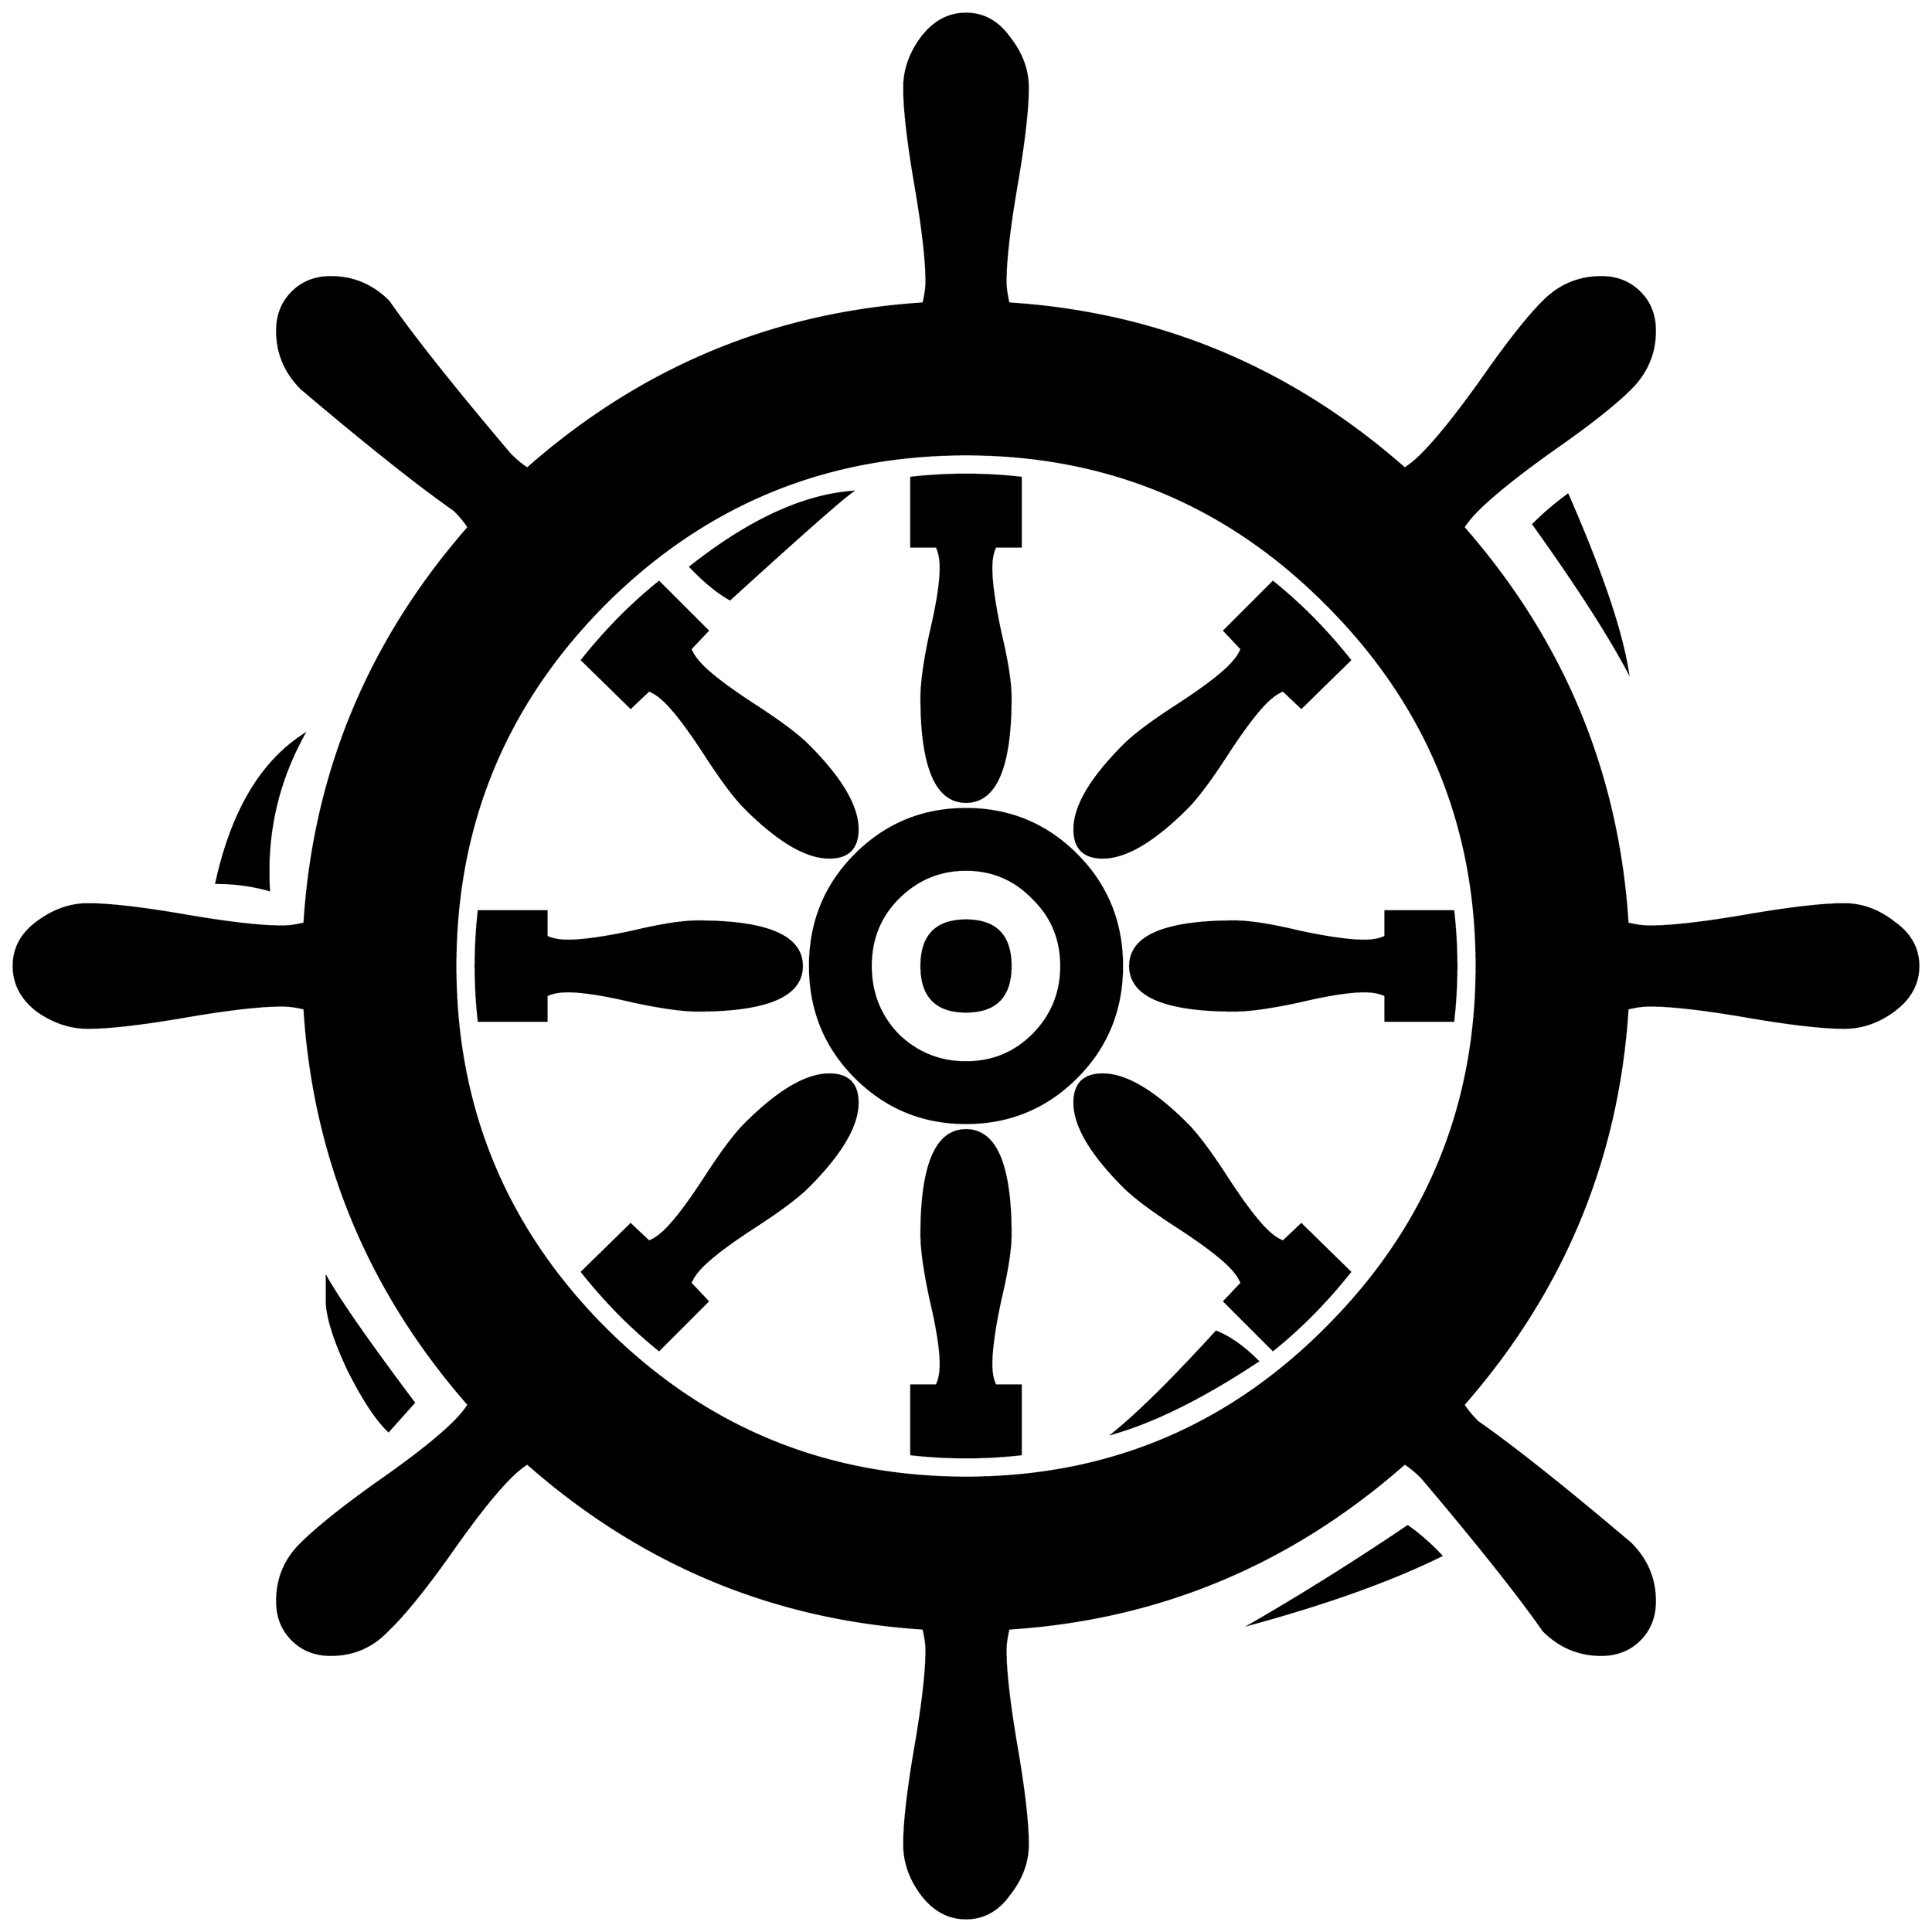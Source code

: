 


\begin{tikzpicture}[y=0.80pt, x=0.80pt, yscale=-1.0, xscale=1.0, inner sep=0pt, outer sep=0pt]
\begin{scope}[shift={(100.0,1706.0)},nonzero rule]
  \path[draw=.,fill=.,line width=1.600pt] (1677.0,-874.0) ..
    controls (1657.0,-911.333) and (1626.0,-959.333) ..
    (1584.0,-1018.0) .. controls (1594.667,-1028.667) and
    (1606.0,-1038.333) .. (1618.0,-1047.0) .. controls
    (1650.667,-972.333) and (1670.333,-914.667) .. (1677.0,-874.0) --
    cycle(1964.0,-582.0) .. controls (1964.0,-564.667) and
    (1956.0,-550.0) .. (1940.0,-538.0) .. controls
    (1924.667,-526.667) and (1908.333,-521.0) .. (1891.0,-521.0) ..
    controls (1869.667,-521.0) and (1837.667,-524.667) ..
    (1795.0,-532.0) .. controls (1752.333,-539.333) and
    (1720.333,-543.0) .. (1699.0,-543.0) .. controls
    (1692.333,-543.0) and (1685.0,-542.0) .. (1677.0,-540.0) ..
    controls (1667.667,-392.0) and (1613.667,-261.667) ..
    (1515.0,-149.0) .. controls (1518.333,-143.667) and
    (1523.0,-138.0) .. (1529.0,-132.0) .. controls
    (1564.333,-107.333) and (1614.667,-67.333) .. (1680.0,-12.0) ..
    controls (1696.0,4.0) and (1704.0,23.0) .. (1704.0,45.0) ..
    controls (1704.0,60.333) and (1699.0,73.0) .. (1689.0,83.0) ..
    controls (1679.0,93.0) and (1666.333,98.0) .. (1651.0,98.0) ..
    controls (1629.0,98.0) and (1610.0,90.0) .. (1594.0,74.0) ..
    controls (1569.333,38.667) and (1529.333,-11.667) .. (1474.0,-77.0)
    .. controls (1468.0,-83.0) and (1462.333,-87.667) ..
    (1457.0,-91.0) .. controls (1344.333,8.333) and (1214.0,62.667) ..
    (1066.0,72.0) .. controls (1064.0,80.667) and (1063.0,87.667) ..
    (1063.0,93.0) .. controls (1063.0,114.333) and (1066.667,146.333)
    .. (1074.0,189.0) .. controls (1081.333,231.667) and
    (1085.0,263.667) .. (1085.0,285.0) .. controls (1085.0,302.333)
    and (1079.0,318.667) .. (1067.0,334.0) .. controls
    (1055.667,350.0) and (1041.333,358.0) .. (1024.0,358.0) ..
    controls (1006.667,358.0) and (992.0,350.0) .. (980.0,334.0)
    .. controls (968.667,318.667) and (963.0,302.333) .. (963.0,285.0)
    .. controls (963.0,263.667) and (966.667,231.667) .. (974.0,189.0)
    .. controls (981.333,146.333) and (985.0,114.333) .. (985.0,93.0)
    .. controls (985.0,87.667) and (984.0,80.667) .. (982.0,72.0) ..
    controls (834.0,62.667) and (703.667,8.333) .. (591.0,-91.0) ..
    controls (585.667,-87.667) and (580.0,-83.0) .. (574.0,-77.0) ..
    controls (558.667,-61.667) and (538.667,-36.333) .. (514.0,-1.0) ..
    controls (489.333,33.667) and (469.0,58.667) .. (453.0,74.0) ..
    controls (437.667,90.0) and (419.0,98.0) .. (397.0,98.0) ..
    controls (381.667,98.0) and (369.0,93.0) .. (359.0,83.0) ..
    controls (349.0,73.0) and (344.0,60.333) .. (344.0,45.0) ..
    controls (344.0,23.0) and (351.667,4.333) .. (367.0,-11.0) ..
    controls (383.0,-27.0) and (408.333,-47.333) .. (443.0,-72.0) ..
    controls (478.333,-96.667) and (503.667,-116.667) .. (519.0,-132.0)
    .. controls (525.0,-138.0) and (529.667,-143.667) ..
    (533.0,-149.0) .. controls (434.333,-261.667) and (380.333,-392.0)
    .. (371.0,-540.0) .. controls (363.0,-542.0) and
    (355.667,-543.0) .. (349.0,-543.0) .. controls (327.667,-543.0)
    and (295.667,-539.333) .. (253.0,-532.0) .. controls
    (210.333,-524.667) and (178.333,-521.0) .. (157.0,-521.0) ..
    controls (139.667,-521.0) and (123.0,-526.667) .. (107.0,-538.0)
    .. controls (91.667,-550.0) and (84.0,-564.667) .. (84.0,-582.0)
    .. controls (84.0,-599.333) and (91.667,-613.667) ..
    (107.0,-625.0) .. controls (123.0,-637.0) and (139.667,-643.0)
    .. (157.0,-643.0) .. controls (178.333,-643.0) and
    (210.333,-639.333) .. (253.0,-632.0) .. controls (295.667,-624.667)
    and (327.667,-621.0) .. (349.0,-621.0) .. controls
    (355.667,-621.0) and (363.0,-622.0) .. (371.0,-624.0) ..
    controls (380.333,-772.0) and (434.333,-902.333) ..
    (533.0,-1015.0) .. controls (529.667,-1020.333) and
    (525.0,-1026.0) .. (519.0,-1032.0) .. controls
    (483.667,-1056.667) and (433.333,-1096.667) .. (368.0,-1152.0) ..
    controls (352.0,-1168.0) and (344.0,-1187.0) ..
    (344.0,-1209.0) .. controls (344.0,-1224.333) and
    (349.0,-1237.0) .. (359.0,-1247.0) .. controls
    (369.0,-1257.0) and (381.667,-1262.0) .. (397.0,-1262.0) ..
    controls (419.0,-1262.0) and (438.0,-1254.0) ..
    (454.0,-1238.0) .. controls (478.667,-1202.667) and
    (518.667,-1152.333) .. (574.0,-1087.0) .. controls
    (580.0,-1081.0) and (585.667,-1076.333) .. (591.0,-1073.0) ..
    controls (703.667,-1172.333) and (834.0,-1226.667) ..
    (982.0,-1236.0) .. controls (984.0,-1244.667) and
    (985.0,-1251.667) .. (985.0,-1257.0) .. controls
    (985.0,-1278.333) and (981.333,-1310.333) .. (974.0,-1353.0) ..
    controls (966.667,-1395.667) and (963.0,-1427.667) ..
    (963.0,-1449.0) .. controls (963.0,-1466.333) and
    (968.667,-1482.667) .. (980.0,-1498.0) .. controls
    (992.0,-1514.0) and (1006.667,-1522.0) .. (1024.0,-1522.0) ..
    controls (1041.333,-1522.0) and (1055.667,-1514.0) ..
    (1067.0,-1498.0) .. controls (1079.0,-1482.667) and
    (1085.0,-1466.333) .. (1085.0,-1449.0) .. controls
    (1085.0,-1427.667) and (1081.333,-1395.667) .. (1074.0,-1353.0) ..
    controls (1066.667,-1310.333) and (1063.0,-1278.333) ..
    (1063.0,-1257.0) .. controls (1063.0,-1251.667) and
    (1064.0,-1244.667) .. (1066.0,-1236.0) .. controls
    (1214.0,-1226.667) and (1344.333,-1172.333) .. (1457.0,-1073.0) ..
    controls (1462.333,-1076.333) and (1468.0,-1081.0) ..
    (1474.0,-1087.0) .. controls (1489.333,-1102.333) and
    (1509.333,-1127.333) .. (1534.0,-1162.0) .. controls
    (1558.667,-1197.333) and (1578.667,-1222.667) .. (1594.0,-1238.0) ..
    controls (1610.0,-1254.0) and (1629.0,-1262.0) ..
    (1651.0,-1262.0) .. controls (1666.333,-1262.0) and
    (1679.0,-1257.0) .. (1689.0,-1247.0) .. controls
    (1699.0,-1237.0) and (1704.0,-1224.333) .. (1704.0,-1209.0) ..
    controls (1704.0,-1187.0) and (1696.0,-1168.0) ..
    (1680.0,-1152.0) .. controls (1664.667,-1136.667) and
    (1639.333,-1116.667) .. (1604.0,-1092.0) .. controls
    (1569.333,-1067.333) and (1544.333,-1047.333) .. (1529.0,-1032.0) ..
    controls (1523.0,-1026.0) and (1518.333,-1020.333) ..
    (1515.0,-1015.0) .. controls (1613.667,-902.333) and
    (1667.667,-772.0) .. (1677.0,-624.0) .. controls
    (1685.0,-622.0) and (1692.333,-621.0) .. (1699.0,-621.0) ..
    controls (1720.333,-621.0) and (1752.333,-624.667) ..
    (1795.0,-632.0) .. controls (1837.667,-639.333) and
    (1869.667,-643.0) .. (1891.0,-643.0) .. controls
    (1908.333,-643.0) and (1924.667,-637.0) .. (1940.0,-625.0) ..
    controls (1956.0,-613.667) and (1964.0,-599.333) ..
    (1964.0,-582.0) -- cycle(1493.0,0.0) .. controls
    (1444.333,24.0) and (1382.333,46.333) .. (1307.0,67.0) .. controls
    (1357.667,37.667) and (1408.667,5.667) .. (1460.0,-29.0) .. controls
    (1471.333,-21.0) and (1482.333,-11.333) .. (1493.0,0.0) --
    cycle(370.0,-810.0) .. controls (344.0,-762.667) and
    (332.667,-711.667) .. (336.0,-657.0) .. controls (319.333,-661.667)
    and (302.0,-664.0) .. (284.0,-664.0) .. controls
    (299.333,-734.0) and (328.0,-782.667) .. (370.0,-810.0) --
    cycle(479.0,-151.0) -- (454.0,-123.0) .. controls
    (442.0,-134.333) and (428.667,-154.667) .. (414.0,-184.0) ..
    controls (400.0,-214.0) and (393.0,-236.667) .. (393.0,-252.0)
    -- (393.0,-274.0) .. controls (406.333,-250.667) and
    (435.0,-209.667) .. (479.0,-151.0) -- cycle(1528.0,-582.0) ..
    controls (1528.0,-721.333) and (1478.667,-840.333) ..
    (1380.0,-939.0) .. controls (1282.0,-1037.667) and
    (1163.333,-1087.0) .. (1024.0,-1087.0) .. controls
    (884.667,-1087.0) and (765.667,-1037.667) .. (667.0,-939.0) ..
    controls (569.0,-840.333) and (520.0,-721.333) .. (520.0,-582.0)
    .. controls (520.0,-442.667) and (569.0,-323.667) ..
    (667.0,-225.0) .. controls (765.667,-126.333) and (884.667,-77.0)
    .. (1024.0,-77.0) .. controls (1163.333,-77.0) and
    (1282.0,-126.333) .. (1380.0,-225.0) .. controls
    (1478.667,-323.667) and (1528.0,-442.667) .. (1528.0,-582.0) --
    cycle(1403.0,-884.0) -- (1355.0,-837.0) -- (1337.0,-854.0)
    .. controls (1331.667,-852.0) and (1326.0,-848.0) ..
    (1320.0,-842.0) .. controls (1310.0,-832.0) and
    (1297.0,-814.667) .. (1281.0,-790.0) .. controls
    (1265.0,-765.333) and (1252.0,-748.0) .. (1242.0,-738.0) ..
    controls (1209.333,-705.333) and (1181.667,-689.0) ..
    (1159.0,-689.0) .. controls (1140.333,-689.0) and
    (1131.0,-698.333) .. (1131.0,-717.0) .. controls
    (1131.0,-739.667) and (1147.333,-767.333) .. (1180.0,-800.0) ..
    controls (1190.0,-810.0) and (1207.333,-823.0) ..
    (1232.0,-839.0) .. controls (1256.667,-855.0) and
    (1274.0,-868.0) .. (1284.0,-878.0) .. controls
    (1290.0,-884.0) and (1294.0,-889.667) .. (1296.0,-895.0) --
    (1279.0,-913.0) -- (1327.0,-961.0) .. controls
    (1354.333,-939.0) and (1379.667,-913.333) .. (1403.0,-884.0) --
    cycle(1078.0,-996.0) -- (1053.0,-996.0) .. controls
    (1050.333,-990.667) and (1049.0,-983.667) .. (1049.0,-975.0) ..
    controls (1049.0,-960.333) and (1052.0,-939.0) ..
    (1058.0,-911.0) .. controls (1064.667,-883.0) and
    (1068.0,-861.667) .. (1068.0,-847.0) .. controls
    (1068.0,-778.333) and (1053.333,-744.0) .. (1024.0,-744.0) ..
    controls (994.667,-744.0) and (980.0,-778.333) .. (980.0,-847.0)
    .. controls (980.0,-861.667) and (983.0,-883.0) ..
    (989.0,-911.0) .. controls (995.667,-939.0) and (999.0,-960.333)
    .. (999.0,-975.0) .. controls (999.0,-983.667) and
    (997.667,-990.667) .. (995.0,-996.0) -- (970.0,-996.0) --
    (970.0,-1064.0) .. controls (988.0,-1066.0) and
    (1006.0,-1067.0) .. (1024.0,-1067.0) .. controls
    (1042.0,-1067.0) and (1060.0,-1066.0) .. (1078.0,-1064.0) --
    (1078.0,-996.0) -- cycle(1508.0,-582.0) .. controls
    (1508.0,-564.0) and (1507.0,-546.0) .. (1505.0,-528.0) --
    (1438.0,-528.0) -- (1438.0,-553.0) .. controls
    (1432.667,-555.667) and (1425.667,-557.0) .. (1417.0,-557.0) ..
    controls (1402.333,-557.0) and (1381.0,-553.667) ..
    (1353.0,-547.0) .. controls (1325.0,-541.0) and
    (1303.667,-538.0) .. (1289.0,-538.0) .. controls
    (1220.333,-538.0) and (1186.0,-552.667) .. (1186.0,-582.0) ..
    controls (1186.0,-611.333) and (1220.333,-626.0) ..
    (1289.0,-626.0) .. controls (1303.667,-626.0) and
    (1325.0,-622.667) .. (1353.0,-616.0) .. controls
    (1381.0,-610.0) and (1402.333,-607.0) .. (1417.0,-607.0) ..
    controls (1425.667,-607.0) and (1432.667,-608.333) ..
    (1438.0,-611.0) -- (1438.0,-636.0) -- (1505.0,-636.0) ..
    controls (1507.0,-618.0) and (1508.0,-600.0) ..
    (1508.0,-582.0) -- cycle(911.0,-1050.0) .. controls
    (898.333,-1040.667) and (858.333,-1005.333) .. (791.0,-944.0) ..
    controls (779.0,-950.667) and (766.0,-961.333) .. (752.0,-976.0)
    .. controls (809.333,-1021.333) and (862.333,-1046.0) ..
    (911.0,-1050.0) -- cycle(1178.0,-582.0) .. controls
    (1178.0,-538.667) and (1163.0,-502.0) .. (1133.0,-472.0) ..
    controls (1103.0,-442.0) and (1066.667,-427.0) ..
    (1024.0,-427.0) .. controls (981.333,-427.0) and
    (945.0,-442.0) .. (915.0,-472.0) .. controls (885.0,-502.0)
    and (870.0,-538.667) .. (870.0,-582.0) .. controls
    (870.0,-625.333) and (885.0,-662.0) .. (915.0,-692.0) ..
    controls (945.0,-722.0) and (981.333,-737.0) ..
    (1024.0,-737.0) .. controls (1066.667,-737.0) and
    (1103.0,-722.0) .. (1133.0,-692.0) .. controls
    (1163.0,-662.0) and (1178.0,-625.333) .. (1178.0,-582.0) --
    cycle(1403.0,-280.0) .. controls (1379.667,-250.667) and
    (1354.333,-225.0) .. (1327.0,-203.0) -- (1279.0,-251.0) --
    (1296.0,-269.0) .. controls (1294.0,-274.333) and
    (1290.0,-280.0) .. (1284.0,-286.0) .. controls
    (1274.0,-296.0) and (1256.667,-309.0) .. (1232.0,-325.0) ..
    controls (1207.333,-341.0) and (1190.0,-354.0) ..
    (1180.0,-364.0) .. controls (1147.333,-396.667) and
    (1131.0,-424.333) .. (1131.0,-447.0) .. controls
    (1131.0,-465.667) and (1140.333,-475.0) .. (1159.0,-475.0) ..
    controls (1181.667,-475.0) and (1209.333,-458.667) ..
    (1242.0,-426.0) .. controls (1252.0,-416.0) and
    (1265.0,-398.667) .. (1281.0,-374.0) .. controls
    (1297.0,-349.333) and (1310.0,-332.0) .. (1320.0,-322.0) ..
    controls (1326.0,-316.0) and (1331.667,-312.0) ..
    (1337.0,-310.0) -- (1355.0,-327.0) -- (1403.0,-280.0) --
    cycle(889.0,-689.0) .. controls (866.333,-689.0) and
    (838.667,-705.333) .. (806.0,-738.0) .. controls (796.0,-748.0)
    and (783.0,-765.333) .. (767.0,-790.0) .. controls
    (751.0,-814.667) and (738.0,-832.0) .. (728.0,-842.0) ..
    controls (722.0,-848.0) and (716.333,-852.0) .. (711.0,-854.0)
    -- (693.0,-837.0) -- (645.0,-884.0) .. controls
    (668.333,-913.333) and (693.667,-939.0) .. (721.0,-961.0) --
    (769.0,-913.0) -- (752.0,-895.0) .. controls (754.0,-889.667)
    and (758.0,-884.0) .. (764.0,-878.0) .. controls
    (774.0,-868.0) and (791.333,-855.0) .. (816.0,-839.0) ..
    controls (840.667,-823.0) and (858.0,-810.0) .. (868.0,-800.0)
    .. controls (900.667,-767.333) and (917.0,-739.667) ..
    (917.0,-717.0) .. controls (917.0,-698.333) and (907.667,-689.0)
    .. (889.0,-689.0) -- cycle(1312.0,-192.0) .. controls
    (1258.667,-156.667) and (1211.333,-133.0) .. (1170.0,-121.0) ..
    controls (1194.667,-141.0) and (1228.333,-174.333) ..
    (1271.0,-221.0) .. controls (1284.333,-215.667) and
    (1298.0,-206.0) .. (1312.0,-192.0) -- cycle(862.0,-582.0) ..
    controls (862.0,-552.667) and (827.667,-538.0) .. (759.0,-538.0)
    .. controls (744.333,-538.0) and (723.0,-541.0) ..
    (695.0,-547.0) .. controls (667.0,-553.667) and (645.667,-557.0)
    .. (631.0,-557.0) .. controls (622.333,-557.0) and
    (615.333,-555.667) .. (610.0,-553.0) -- (610.0,-528.0) --
    (543.0,-528.0) .. controls (541.0,-546.0) and (540.0,-564.0)
    .. (540.0,-582.0) .. controls (540.0,-600.0) and
    (541.0,-618.0) .. (543.0,-636.0) -- (610.0,-636.0) --
    (610.0,-611.0) .. controls (615.333,-608.333) and (622.333,-607.0)
    .. (631.0,-607.0) .. controls (645.667,-607.0) and
    (667.0,-610.0) .. (695.0,-616.0) .. controls (723.0,-622.667)
    and (744.333,-626.0) .. (759.0,-626.0) .. controls
    (827.667,-626.0) and (862.0,-611.333) .. (862.0,-582.0) --
    cycle(1078.0,-100.0) .. controls (1060.0,-98.0) and
    (1042.0,-97.0) .. (1024.0,-97.0) .. controls (1006.0,-97.0)
    and (988.0,-98.0) .. (970.0,-100.0) -- (970.0,-168.0) --
    (995.0,-168.0) .. controls (997.667,-173.333) and (999.0,-180.333)
    .. (999.0,-189.0) .. controls (999.0,-203.667) and
    (995.667,-225.0) .. (989.0,-253.0) .. controls (983.0,-281.0)
    and (980.0,-302.333) .. (980.0,-317.0) .. controls
    (980.0,-385.667) and (994.667,-420.0) .. (1024.0,-420.0) ..
    controls (1053.333,-420.0) and (1068.0,-385.667) ..
    (1068.0,-317.0) .. controls (1068.0,-302.333) and
    (1064.667,-281.0) .. (1058.0,-253.0) .. controls
    (1052.0,-225.0) and (1049.0,-203.667) .. (1049.0,-189.0) ..
    controls (1049.0,-180.333) and (1050.333,-173.333) ..
    (1053.0,-168.0) -- (1078.0,-168.0) -- (1078.0,-100.0) --
    cycle(917.0,-447.0) .. controls (917.0,-424.333) and
    (900.667,-396.667) .. (868.0,-364.0) .. controls (858.0,-354.0)
    and (840.667,-341.0) .. (816.0,-325.0) .. controls
    (791.333,-309.0) and (774.0,-296.0) .. (764.0,-286.0) ..
    controls (758.0,-280.0) and (754.0,-274.333) .. (752.0,-269.0)
    -- (769.0,-251.0) -- (721.0,-203.0) .. controls
    (693.667,-225.0) and (668.333,-250.667) .. (645.0,-280.0) --
    (693.0,-327.0) -- (711.0,-310.0) .. controls (716.333,-312.0)
    and (722.0,-316.0) .. (728.0,-322.0) .. controls
    (738.0,-332.0) and (751.0,-349.333) .. (767.0,-374.0) ..
    controls (783.0,-398.667) and (796.0,-416.0) .. (806.0,-426.0)
    .. controls (838.667,-458.667) and (866.333,-475.0) ..
    (889.0,-475.0) .. controls (907.667,-475.0) and (917.0,-465.667)
    .. (917.0,-447.0) -- cycle(1118.0,-582.0) .. controls
    (1118.0,-608.667) and (1108.667,-631.0) .. (1090.0,-649.0) ..
    controls (1072.0,-667.667) and (1050.0,-677.0) ..
    (1024.0,-677.0) .. controls (998.0,-677.0) and
    (975.667,-667.667) .. (957.0,-649.0) .. controls (939.0,-631.0)
    and (930.0,-608.667) .. (930.0,-582.0) .. controls
    (930.0,-555.333) and (939.0,-532.667) .. (957.0,-514.0) ..
    controls (975.667,-496.0) and (998.0,-487.0) ..
    (1024.0,-487.0) .. controls (1050.0,-487.0) and
    (1072.0,-496.0) .. (1090.0,-514.0) .. controls
    (1108.667,-532.667) and (1118.0,-555.333) .. (1118.0,-582.0) --
    cycle(1068.0,-582.0) .. controls (1068.0,-552.0) and
    (1053.333,-537.0) .. (1024.0,-537.0) .. controls
    (994.667,-537.0) and (980.0,-552.0) .. (980.0,-582.0) ..
    controls (980.0,-612.0) and (994.667,-627.0) ..
    (1024.0,-627.0) .. controls (1053.333,-627.0) and
    (1068.0,-612.0) .. (1068.0,-582.0) -- cycle;
\end{scope}

\end{tikzpicture}

